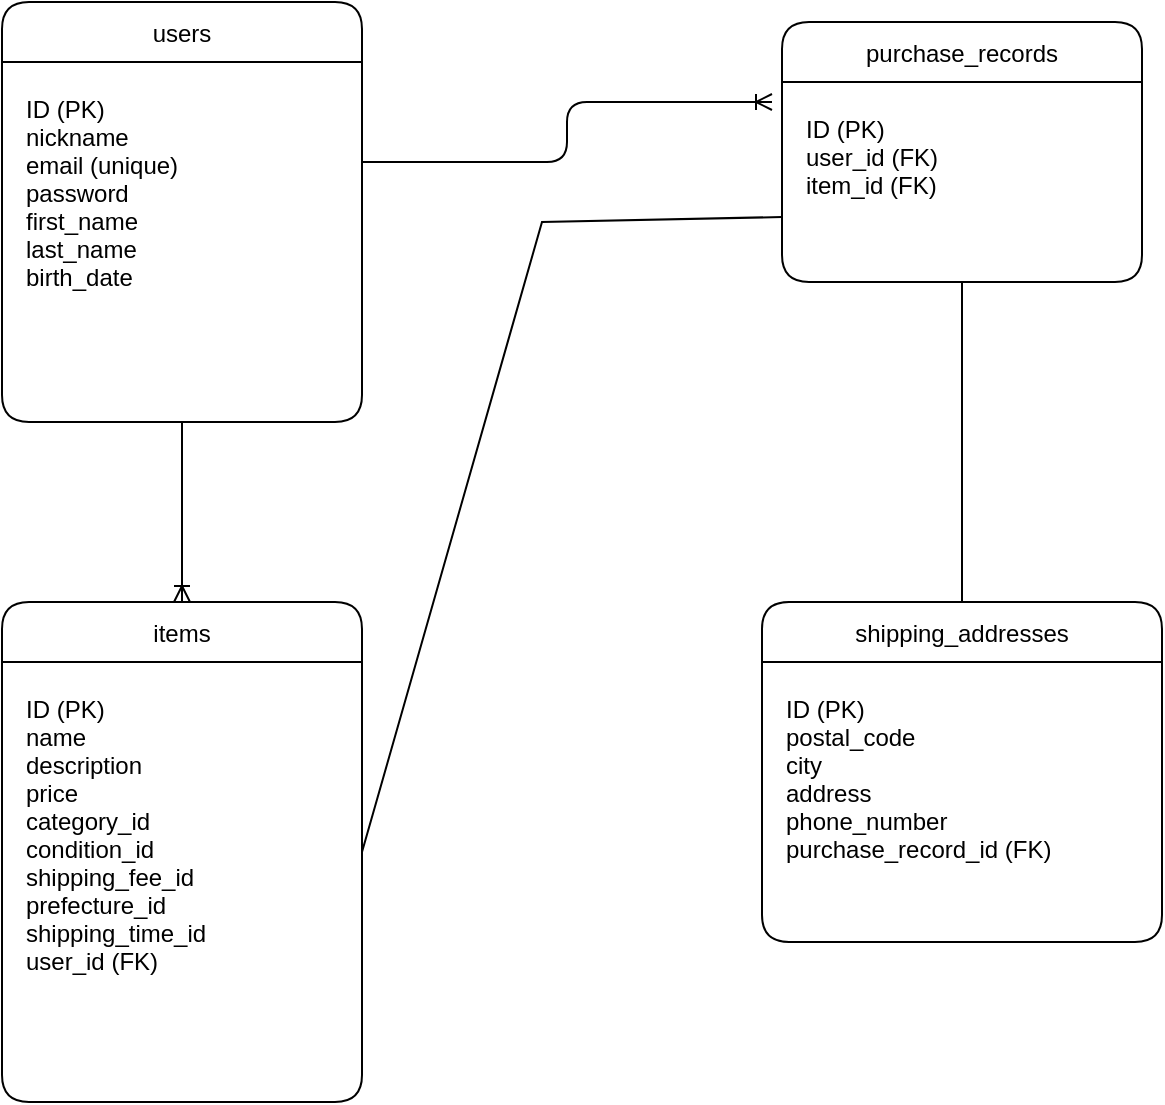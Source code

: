 <mxfile>
    <diagram id="0zyiNsfSegdo7sNZ2nji" name="Page-1">
        <mxGraphModel dx="832" dy="659" grid="1" gridSize="10" guides="1" tooltips="1" connect="1" arrows="1" fold="1" page="1" pageScale="1" pageWidth="827" pageHeight="1169" math="0" shadow="0">
            <root>
                <mxCell id="0"/>
                <mxCell id="1" parent="0"/>
                <mxCell id="33" style="edgeStyle=none;rounded=1;html=1;exitX=0.5;exitY=1;exitDx=0;exitDy=0;entryX=0.5;entryY=0;entryDx=0;entryDy=0;endArrow=ERoneToMany;endFill=0;" edge="1" parent="1" source="3" target="5">
                    <mxGeometry relative="1" as="geometry"/>
                </mxCell>
                <mxCell id="3" value="users" style="shape=table;startSize=30;rounded=1;" vertex="1" parent="1">
                    <mxGeometry x="20" y="20" width="180" height="210" as="geometry"/>
                </mxCell>
                <mxCell id="4" value="ID (PK)&#xa;nickname&#xa;email (unique)&#xa;password&#xa;first_name&#xa;last_name&#xa;birth_date" style="text;rounded=1;" vertex="1" parent="3">
                    <mxGeometry x="10" y="40" width="160" height="160" as="geometry"/>
                </mxCell>
                <mxCell id="5" value="items" style="shape=table;startSize=30;rounded=1;" vertex="1" parent="1">
                    <mxGeometry x="20" y="320" width="180" height="250" as="geometry"/>
                </mxCell>
                <mxCell id="6" value="ID (PK)&#xa;name&#xa;description&#xa;price&#xa;category_id&#xa;condition_id&#xa;shipping_fee_id&#xa;prefecture_id&#xa;shipping_time_id&#xa;user_id (FK)" style="text;rounded=1;" vertex="1" parent="5">
                    <mxGeometry x="10" y="40" width="160" height="210" as="geometry"/>
                </mxCell>
                <mxCell id="7" value="purchase_records" style="shape=table;startSize=30;rounded=1;" vertex="1" parent="1">
                    <mxGeometry x="410" y="30" width="180" height="130" as="geometry"/>
                </mxCell>
                <mxCell id="8" value="ID (PK)&#xa;user_id (FK)&#xa;item_id (FK)" style="text;rounded=1;" vertex="1" parent="7">
                    <mxGeometry x="10" y="40" width="160" height="90" as="geometry"/>
                </mxCell>
                <mxCell id="9" value="shipping_addresses" style="shape=table;startSize=30;rounded=1;" vertex="1" parent="1">
                    <mxGeometry x="400" y="320" width="200" height="170" as="geometry"/>
                </mxCell>
                <mxCell id="10" value="ID (PK)&#xa;postal_code&#xa;city&#xa;address&#xa;phone_number&#xa;purchase_record_id (FK)" style="text;rounded=1;" vertex="1" parent="9">
                    <mxGeometry x="10" y="40" width="180" height="130" as="geometry"/>
                </mxCell>
                <mxCell id="12" style="edgeStyle=elbowEdgeStyle;endArrow=ERoneToMany;endFill=0;targetPerimeterSpacing=5;" edge="1" parent="1">
                    <mxGeometry relative="1" as="geometry">
                        <mxPoint x="200" y="100" as="sourcePoint"/>
                        <mxPoint x="405" y="70" as="targetPoint"/>
                    </mxGeometry>
                </mxCell>
                <mxCell id="14" style="edgeStyle=elbowEdgeStyle;endArrow=none;endFill=0;" edge="1" parent="1" source="7">
                    <mxGeometry relative="1" as="geometry">
                        <mxPoint x="500" y="320" as="targetPoint"/>
                    </mxGeometry>
                </mxCell>
                <mxCell id="34" value="" style="endArrow=none;html=1;rounded=0;exitX=1;exitY=0.5;exitDx=0;exitDy=0;entryX=0;entryY=0.75;entryDx=0;entryDy=0;" edge="1" parent="1" source="5" target="7">
                    <mxGeometry relative="1" as="geometry">
                        <mxPoint x="280" y="250" as="sourcePoint"/>
                        <mxPoint x="440" y="250" as="targetPoint"/>
                        <Array as="points">
                            <mxPoint x="290" y="130"/>
                        </Array>
                    </mxGeometry>
                </mxCell>
            </root>
        </mxGraphModel>
    </diagram>
</mxfile>
